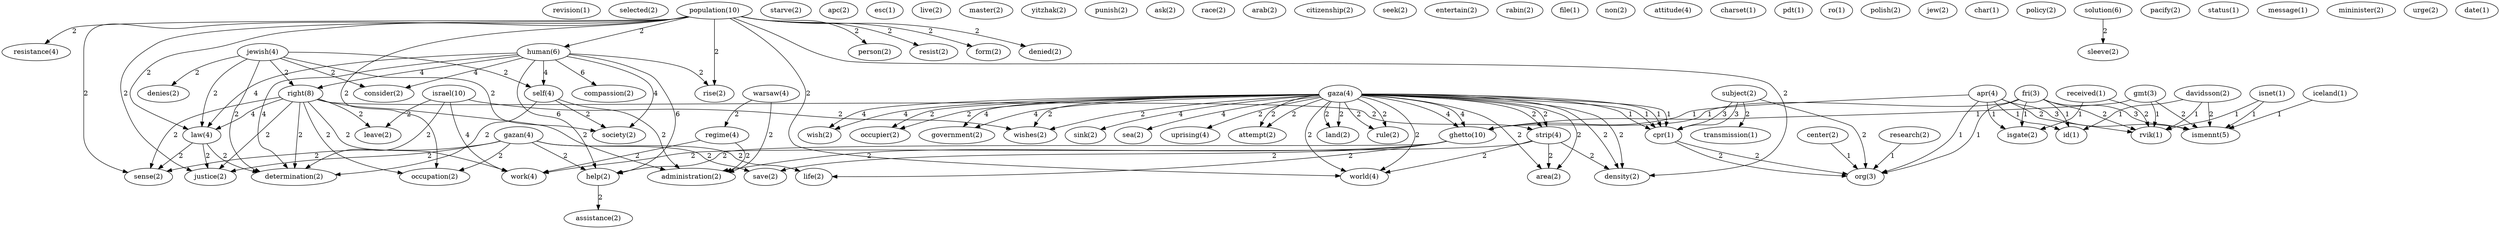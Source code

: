 digraph G {
  revision [ label="revision(1)" ];
  selected [ label="selected(2)" ];
  population [ label="population(10)" ];
  resistance [ label="resistance(4)" ];
  human [ label="human(6)" ];
  person [ label="person(2)" ];
  resist [ label="resist(2)" ];
  form [ label="form(2)" ];
  denied [ label="denied(2)" ];
  law [ label="law(4)" ];
  sense [ label="sense(2)" ];
  justice [ label="justice(2)" ];
  occupation [ label="occupation(2)" ];
  world [ label="world(4)" ];
  density [ label="density(2)" ];
  rise [ label="rise(2)" ];
  starve [ label="starve(2)" ];
  apc [ label="apc(2)" ];
  esc [ label="esc(1)" ];
  live [ label="live(2)" ];
  master [ label="master(2)" ];
  research [ label="research(2)" ];
  org [ label="org(3)" ];
  yitzhak [ label="yitzhak(2)" ];
  punish [ label="punish(2)" ];
  consider [ label="consider(2)" ];
  help [ label="help(4)" ];
  self [ label="self(4)" ];
  society [ label="society(2)" ];
  right [ label="right(8)" ];
  help [ label="help(2)" ];
  determination [ label="determination(2)" ];
  compassion [ label="compassion(2)" ];
  gaza [ label="gaza(10)" ];
  sink [ label="sink(2)" ];
  sea [ label="sea(2)" ];
  uprising [ label="uprising(4)" ];
  attempt [ label="attempt(2)" ];
  land [ label="land(2)" ];
  rule [ label="rule(2)" ];
  strip [ label="strip(4)" ];
  cpr [ label="cpr(1)" ];
  ghetto [ label="ghetto(10)" ];
  wish [ label="wish(2)" ];
  cpr [ label="cpr(1)" ];
  area [ label="area(2)" ];
  wishes [ label="wishes(2)" ];
  occupier [ label="occupier(2)" ];
  government [ label="government(2)" ];
  ask [ label="ask(2)" ];
  race [ label="race(2)" ];
  arab [ label="arab(2)" ];
  citizenship [ label="citizenship(2)" ];
  seek [ label="seek(2)" ];
  jewish [ label="jewish(4)" ];
  denies [ label="denies(2)" ];
  gaza [ label="gaza(2)" ];
  entertain [ label="entertain(2)" ];
  rabin [ label="rabin(2)" ];
  file [ label="file(1)" ];
  assistance [ label="assistance(2)" ];
  administration [ label="administration(2)" ];
  non [ label="non(2)" ];
  subject [ label="subject(2)" ];
  transmission [ label="transmission(1)" ];
  attitude [ label="attitude(4)" ];
  rvik [ label="rvik(2)" ];
  charset [ label="charset(1)" ];
  leave [ label="leave(2)" ];
  work [ label="work(4)" ];
  fri [ label="fri(3)" ];
  id [ label="id(1)" ];
  ismennt [ label="ismennt(5)" ];
  isgate [ label="isgate(2)" ];
  rvik [ label="rvik(1)" ];
  gmt [ label="gmt(3)" ];
  pdt [ label="pdt(1)" ];
  apr [ label="apr(4)" ];
  gazan [ label="gazan(4)" ];
  save [ label="save(2)" ];
  life [ label="life(2)" ];
  ro [ label="ro(1)" ];
  polish [ label="polish(2)" ];
  warsaw [ label="warsaw(4)" ];
  regime [ label="regime(4)" ];
  jew [ label="jew(2)" ];
  iceland [ label="iceland(1)" ];
  isnet [ label="isnet(1)" ];
  israel [ label="israel(10)" ];
  center [ label="center(2)" ];
  davidsson [ label="davidsson(2)" ];
  char [ label="char(1)" ];
  policy [ label="policy(2)" ];
  solution [ label="solution(6)" ];
  sleeve [ label="sleeve(2)" ];
  received [ label="received(1)" ];
  pacify [ label="pacify(2)" ];
  status [ label="status(1)" ];
  message [ label="message(1)" ];
  mininister [ label="mininister(2)" ];
  gaza [ label="gaza(4)" ];
  urge [ label="urge(2)" ];
  date [ label="date(1)" ];
  population -> resistance [ label="2" ];
  population -> human [ label="2" ];
  population -> person [ label="2" ];
  population -> resist [ label="2" ];
  population -> form [ label="2" ];
  population -> denied [ label="2" ];
  population -> law [ label="2" ];
  population -> sense [ label="2" ];
  population -> justice [ label="2" ];
  population -> occupation [ label="2" ];
  population -> world [ label="2" ];
  population -> density [ label="2" ];
  population -> rise [ label="2" ];
  research -> org [ label="1" ];
  human -> consider [ label="4" ];
  human -> help [ label="6" ];
  human -> self [ label="4" ];
  human -> society [ label="4" ];
  human -> right [ label="4" ];
  human -> law [ label="4" ];
  human -> help [ label="6" ];
  human -> determination [ label="4" ];
  human -> rise [ label="2" ];
  human -> compassion [ label="6" ];
  gaza -> sink [ label="4" ];
  gaza -> sea [ label="4" ];
  gaza -> uprising [ label="2" ];
  gaza -> attempt [ label="2" ];
  gaza -> land [ label="2" ];
  gaza -> rule [ label="2" ];
  gaza -> strip [ label="2" ];
  gaza -> cpr [ label="1" ];
  gaza -> ghetto [ label="4" ];
  gaza -> wish [ label="4" ];
  gaza -> cpr [ label="1" ];
  gaza -> area [ label="2" ];
  gaza -> wishes [ label="2" ];
  gaza -> world [ label="2" ];
  gaza -> occupier [ label="2" ];
  gaza -> government [ label="4" ];
  gaza -> density [ label="2" ];
  jewish -> consider [ label="2" ];
  jewish -> self [ label="2" ];
  jewish -> society [ label="2" ];
  jewish -> denies [ label="2" ];
  jewish -> right [ label="2" ];
  jewish -> law [ label="2" ];
  jewish -> determination [ label="2" ];
  gaza -> attempt [ label="2" ];
  gaza -> land [ label="2" ];
  gaza -> rule [ label="2" ];
  gaza -> strip [ label="2" ];
  gaza -> cpr [ label="1" ];
  gaza -> ghetto [ label="4" ];
  gaza -> wish [ label="4" ];
  gaza -> cpr [ label="1" ];
  gaza -> area [ label="2" ];
  gaza -> wishes [ label="2" ];
  gaza -> world [ label="2" ];
  gaza -> occupier [ label="2" ];
  gaza -> government [ label="4" ];
  gaza -> density [ label="2" ];
  help -> assistance [ label="2" ];
  self -> society [ label="2" ];
  self -> determination [ label="2" ];
  self -> administration [ label="2" ];
  subject -> transmission [ label="2" ];
  subject -> cpr [ label="3" ];
  subject -> cpr [ label="3" ];
  subject -> org [ label="2" ];
  right -> law [ label="4" ];
  right -> strip [ label="2" ];
  right -> sense [ label="2" ];
  right -> justice [ label="2" ];
  right -> leave [ label="2" ];
  right -> work [ label="2" ];
  right -> determination [ label="2" ];
  right -> occupation [ label="2" ];
  right -> administration [ label="2" ];
  law -> sense [ label="2" ];
  law -> justice [ label="2" ];
  law -> determination [ label="2" ];
  fri -> ghetto [ label="1" ];
  fri -> org [ label="1" ];
  fri -> id [ label="1" ];
  fri -> ismennt [ label="3" ];
  fri -> isgate [ label="1" ];
  fri -> rvik [ label="2" ];
  gmt -> ghetto [ label="1" ];
  gmt -> ismennt [ label="2" ];
  gmt -> rvik [ label="1" ];
  strip -> area [ label="2" ];
  strip -> work [ label="2" ];
  strip -> world [ label="2" ];
  strip -> density [ label="2" ];
  apr -> ghetto [ label="1" ];
  apr -> org [ label="1" ];
  apr -> id [ label="1" ];
  apr -> ismennt [ label="3" ];
  apr -> isgate [ label="1" ];
  apr -> rvik [ label="2" ];
  gazan -> sense [ label="2" ];
  gazan -> save [ label="2" ];
  gazan -> justice [ label="2" ];
  gazan -> help [ label="2" ];
  gazan -> occupation [ label="2" ];
  gazan -> life [ label="2" ];
  cpr -> org [ label="2" ];
  warsaw -> regime [ label="2" ];
  warsaw -> administration [ label="2" ];
  ghetto -> save [ label="2" ];
  ghetto -> help [ label="2" ];
  ghetto -> administration [ label="2" ];
  ghetto -> life [ label="2" ];
  regime -> work [ label="2" ];
  regime -> administration [ label="2" ];
  iceland -> ismennt [ label="1" ];
  cpr -> org [ label="2" ];
  isnet -> ismennt [ label="1" ];
  isnet -> rvik [ label="1" ];
  israel -> wishes [ label="2" ];
  israel -> leave [ label="2" ];
  israel -> work [ label="4" ];
  israel -> determination [ label="2" ];
  center -> org [ label="1" ];
  davidsson -> id [ label="1" ];
  davidsson -> ismennt [ label="2" ];
  davidsson -> rvik [ label="1" ];
  solution -> sleeve [ label="2" ];
  received -> isgate [ label="1" ];
  received -> rvik [ label="2" ];
}
